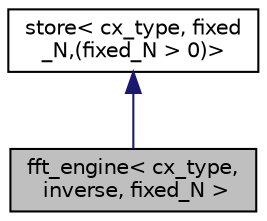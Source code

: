 digraph "fft_engine&lt; cx_type, inverse, fixed_N &gt;"
{
  edge [fontname="Helvetica",fontsize="10",labelfontname="Helvetica",labelfontsize="10"];
  node [fontname="Helvetica",fontsize="10",shape=record];
  Node1 [label="fft_engine\< cx_type,\l inverse, fixed_N \>",height=0.2,width=0.4,color="black", fillcolor="grey75", style="filled" fontcolor="black"];
  Node2 -> Node1 [dir="back",color="midnightblue",fontsize="10",style="solid",fontname="Helvetica"];
  Node2 [label="store\< cx_type, fixed\l_N,(fixed_N \> 0)\>",height=0.2,width=0.4,color="black", fillcolor="white", style="filled",URL="$structstore.html"];
}
